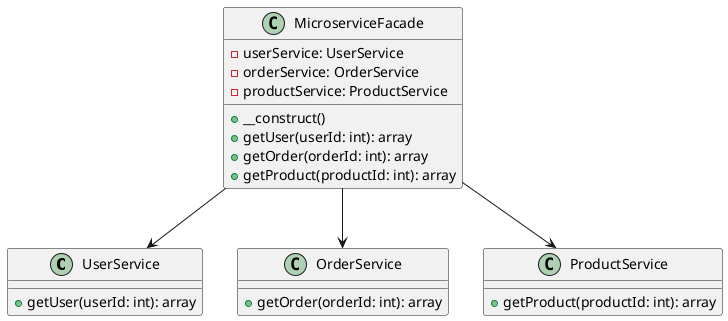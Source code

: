 @startuml

class UserService {
    +getUser(userId: int): array
}

class OrderService {
    +getOrder(orderId: int): array
}

class ProductService {
    +getProduct(productId: int): array
}

class MicroserviceFacade {
    -userService: UserService
    -orderService: OrderService
    -productService: ProductService
    +__construct()
    +getUser(userId: int): array
    +getOrder(orderId: int): array
    +getProduct(productId: int): array
}

MicroserviceFacade --> UserService
MicroserviceFacade --> OrderService
MicroserviceFacade --> ProductService

@enduml